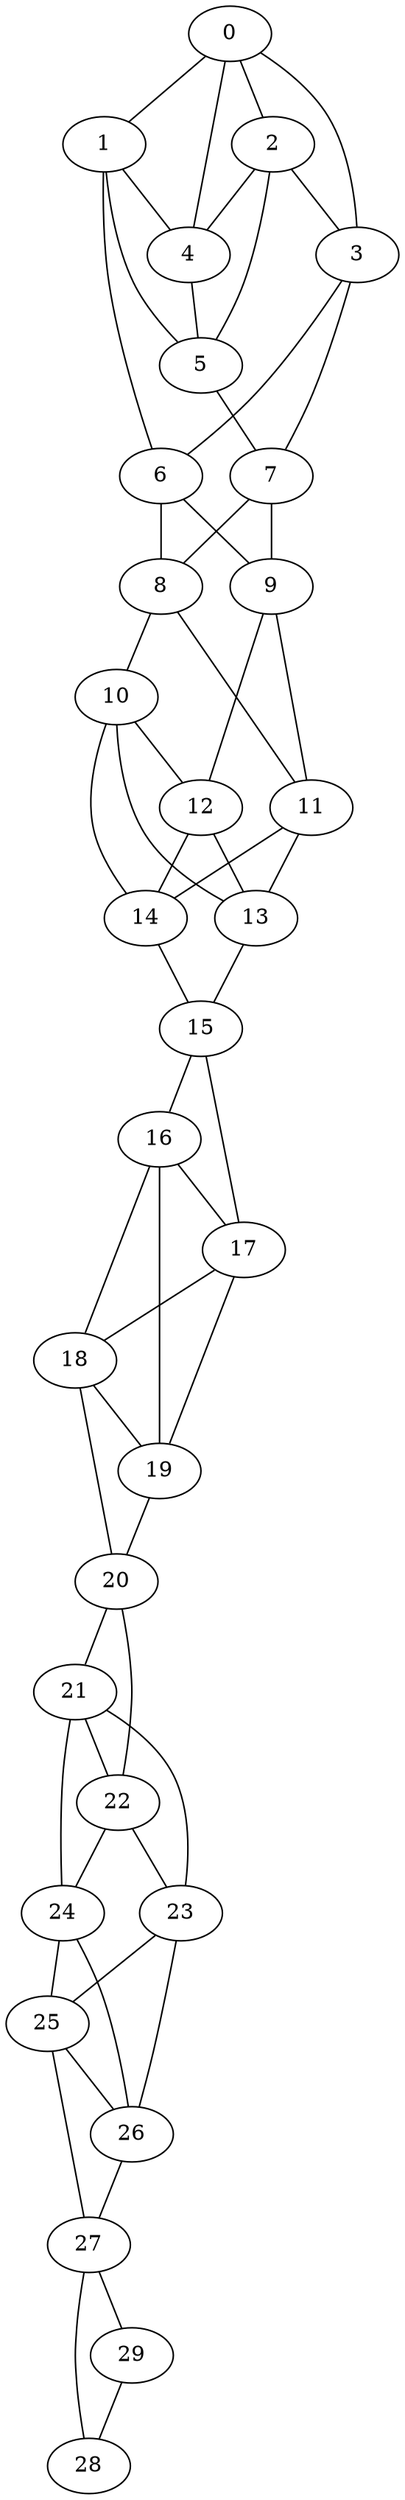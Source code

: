 graph G {
"0";
"1";
"2";
"3";
"4";
"5";
"6";
"7";
"8";
"9";
"10";
"11";
"12";
"13";
"14";
"15";
"16";
"17";
"18";
"19";
"20";
"21";
"22";
"23";
"24";
"25";
"26";
"27";
"28";
"29";
    "6" -- "9";
    "22" -- "23";
    "29" -- "28";
    "0" -- "2";
    "21" -- "24";
    "24" -- "26";
    "15" -- "16";
    "25" -- "27";
    "1" -- "6";
    "18" -- "19";
    "11" -- "14";
    "23" -- "26";
    "3" -- "7";
    "2" -- "5";
    "0" -- "3";
    "27" -- "29";
    "16" -- "17";
    "12" -- "13";
    "20" -- "21";
    "8" -- "10";
    "10" -- "12";
    "25" -- "26";
    "1" -- "5";
    "9" -- "11";
    "3" -- "6";
    "0" -- "4";
    "27" -- "28";
    "16" -- "18";
    "18" -- "20";
    "11" -- "13";
    "23" -- "25";
    "17" -- "19";
    "12" -- "14";
    "20" -- "22";
    "22" -- "24";
    "4" -- "5";
    "8" -- "11";
    "10" -- "13";
    "13" -- "15";
    "21" -- "23";
    "1" -- "4";
    "2" -- "3";
    "14" -- "15";
    "16" -- "19";
    "19" -- "20";
    "7" -- "9";
    "0" -- "1";
    "15" -- "17";
    "17" -- "18";
    "26" -- "27";
    "6" -- "8";
    "21" -- "22";
    "5" -- "7";
    "24" -- "25";
    "10" -- "14";
    "7" -- "8";
    "2" -- "4";
    "9" -- "12";
}

